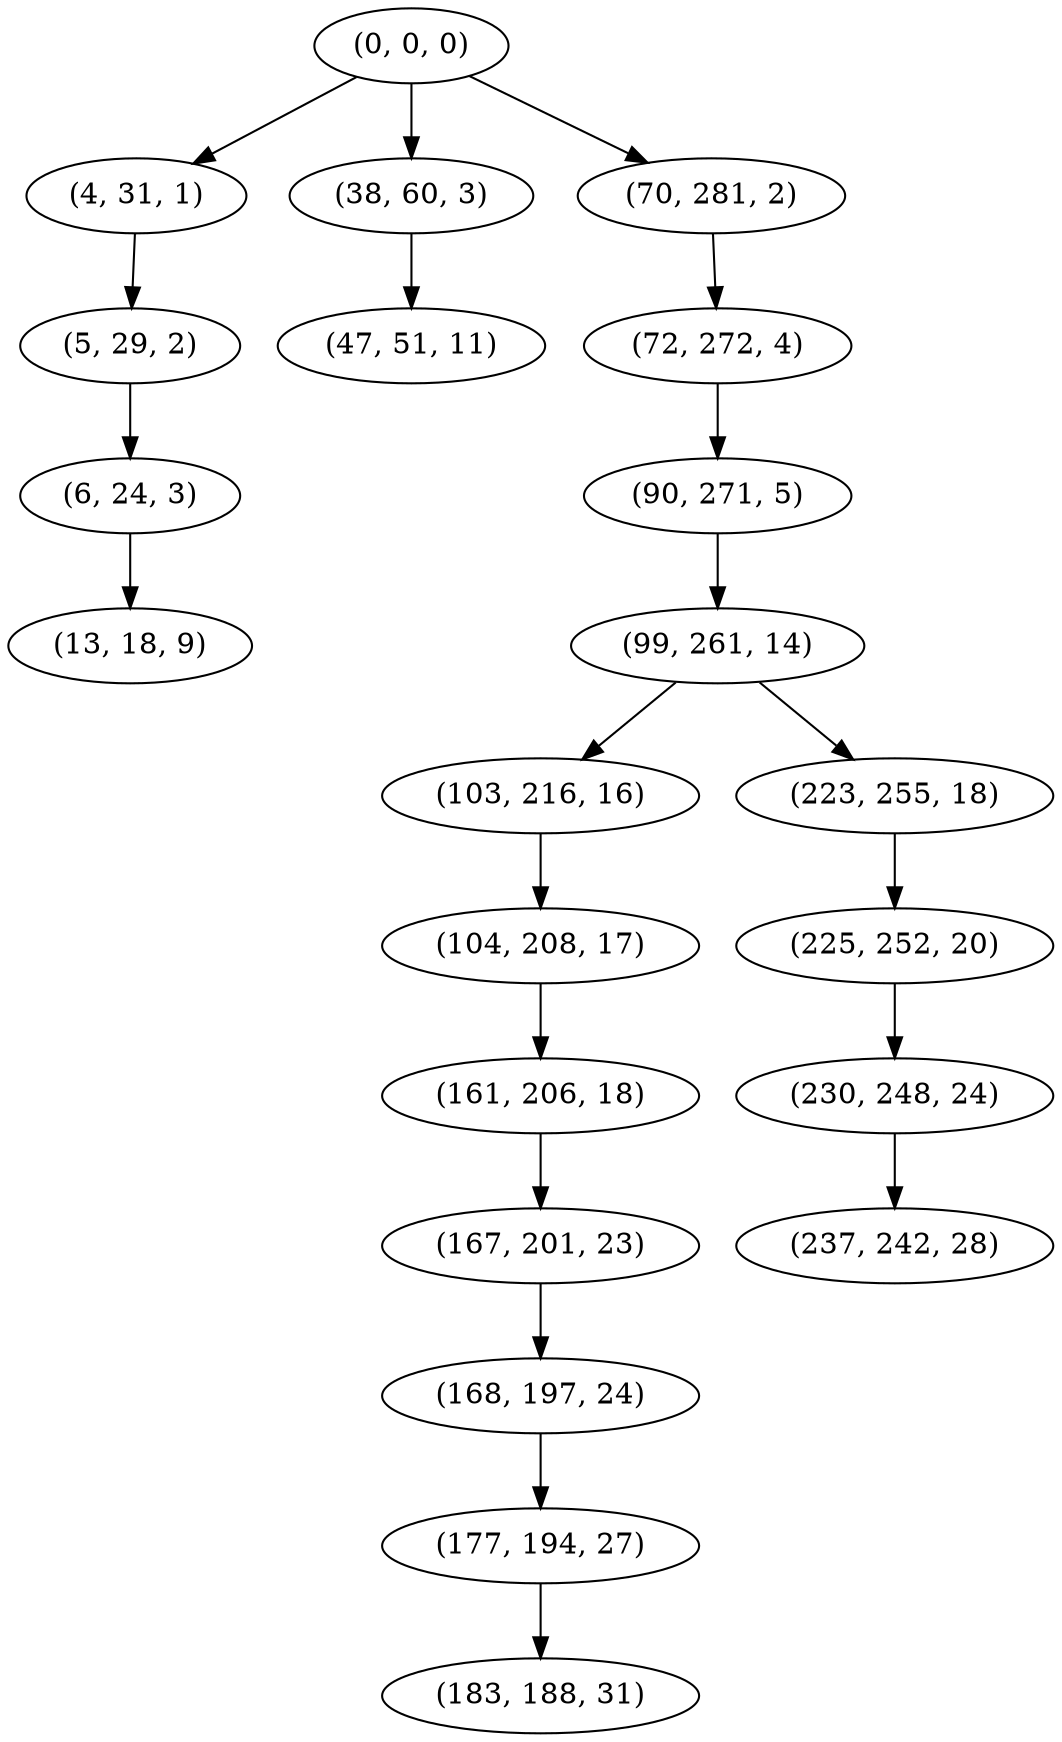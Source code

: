 digraph tree {
    "(0, 0, 0)";
    "(4, 31, 1)";
    "(5, 29, 2)";
    "(6, 24, 3)";
    "(13, 18, 9)";
    "(38, 60, 3)";
    "(47, 51, 11)";
    "(70, 281, 2)";
    "(72, 272, 4)";
    "(90, 271, 5)";
    "(99, 261, 14)";
    "(103, 216, 16)";
    "(104, 208, 17)";
    "(161, 206, 18)";
    "(167, 201, 23)";
    "(168, 197, 24)";
    "(177, 194, 27)";
    "(183, 188, 31)";
    "(223, 255, 18)";
    "(225, 252, 20)";
    "(230, 248, 24)";
    "(237, 242, 28)";
    "(0, 0, 0)" -> "(4, 31, 1)";
    "(0, 0, 0)" -> "(38, 60, 3)";
    "(0, 0, 0)" -> "(70, 281, 2)";
    "(4, 31, 1)" -> "(5, 29, 2)";
    "(5, 29, 2)" -> "(6, 24, 3)";
    "(6, 24, 3)" -> "(13, 18, 9)";
    "(38, 60, 3)" -> "(47, 51, 11)";
    "(70, 281, 2)" -> "(72, 272, 4)";
    "(72, 272, 4)" -> "(90, 271, 5)";
    "(90, 271, 5)" -> "(99, 261, 14)";
    "(99, 261, 14)" -> "(103, 216, 16)";
    "(99, 261, 14)" -> "(223, 255, 18)";
    "(103, 216, 16)" -> "(104, 208, 17)";
    "(104, 208, 17)" -> "(161, 206, 18)";
    "(161, 206, 18)" -> "(167, 201, 23)";
    "(167, 201, 23)" -> "(168, 197, 24)";
    "(168, 197, 24)" -> "(177, 194, 27)";
    "(177, 194, 27)" -> "(183, 188, 31)";
    "(223, 255, 18)" -> "(225, 252, 20)";
    "(225, 252, 20)" -> "(230, 248, 24)";
    "(230, 248, 24)" -> "(237, 242, 28)";
}
